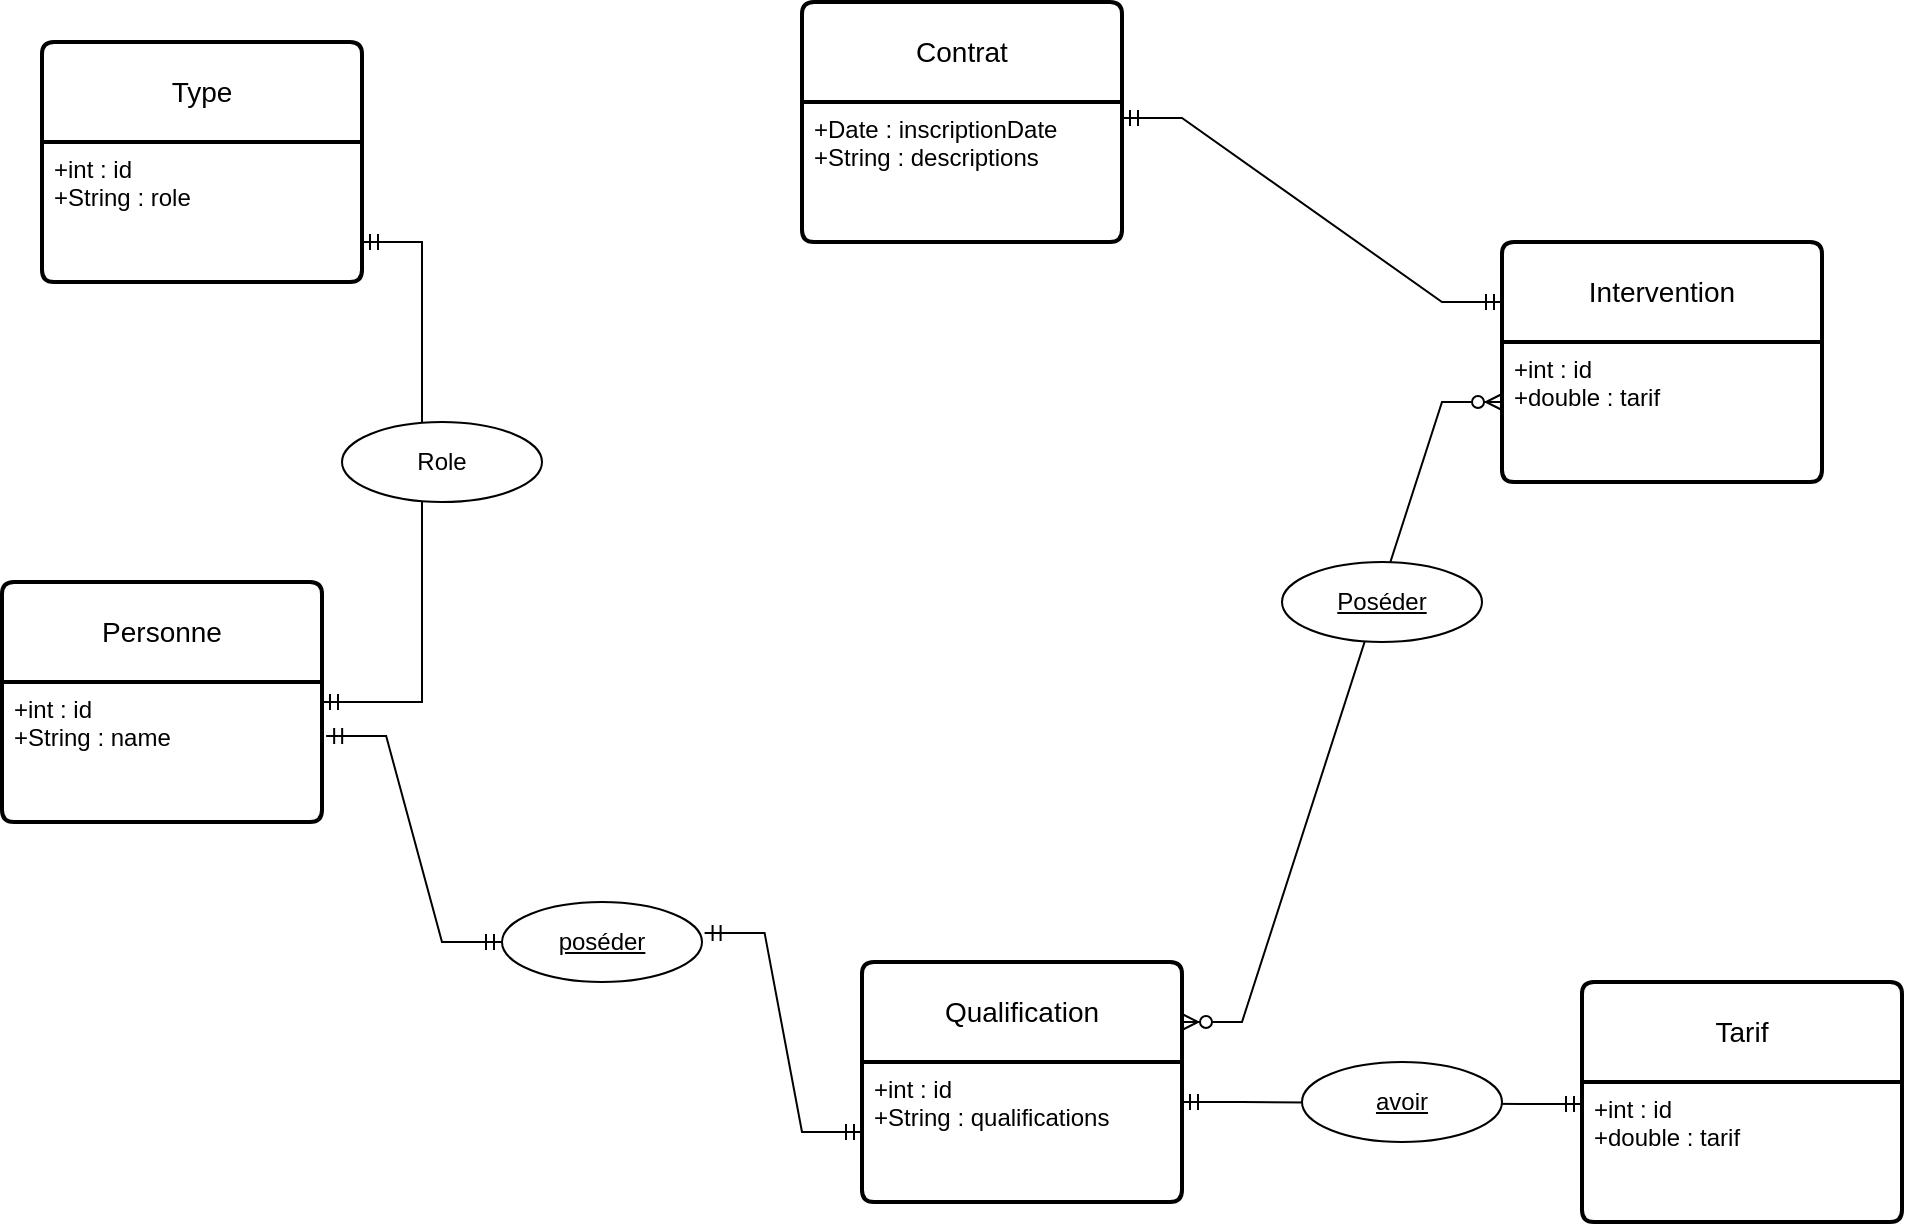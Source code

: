 <mxfile version="22.1.18" type="github">
  <diagram id="R2lEEEUBdFMjLlhIrx00" name="Page-1">
    <mxGraphModel dx="2284" dy="782" grid="1" gridSize="10" guides="1" tooltips="1" connect="1" arrows="1" fold="1" page="1" pageScale="1" pageWidth="850" pageHeight="1100" math="0" shadow="0" extFonts="Permanent Marker^https://fonts.googleapis.com/css?family=Permanent+Marker">
      <root>
        <mxCell id="0" />
        <mxCell id="1" parent="0" />
        <mxCell id="pyY60m5IcMFhKQAt_17_-15" value="Personne" style="swimlane;childLayout=stackLayout;horizontal=1;startSize=50;horizontalStack=0;rounded=1;fontSize=14;fontStyle=0;strokeWidth=2;resizeParent=0;resizeLast=1;shadow=0;dashed=0;align=center;arcSize=4;whiteSpace=wrap;html=1;" vertex="1" parent="1">
          <mxGeometry x="-130" y="310" width="160" height="120" as="geometry" />
        </mxCell>
        <mxCell id="pyY60m5IcMFhKQAt_17_-16" value="+int : id&lt;br&gt;+String : name" style="align=left;strokeColor=none;fillColor=none;spacingLeft=4;fontSize=12;verticalAlign=top;resizable=0;rotatable=0;part=1;html=1;" vertex="1" parent="pyY60m5IcMFhKQAt_17_-15">
          <mxGeometry y="50" width="160" height="70" as="geometry" />
        </mxCell>
        <mxCell id="pyY60m5IcMFhKQAt_17_-21" value="Contrat" style="swimlane;childLayout=stackLayout;horizontal=1;startSize=50;horizontalStack=0;rounded=1;fontSize=14;fontStyle=0;strokeWidth=2;resizeParent=0;resizeLast=1;shadow=0;dashed=0;align=center;arcSize=4;whiteSpace=wrap;html=1;" vertex="1" parent="1">
          <mxGeometry x="270" y="20" width="160" height="120" as="geometry" />
        </mxCell>
        <mxCell id="pyY60m5IcMFhKQAt_17_-22" value="+Date : inscriptionDate&lt;br&gt;+String : descriptions" style="align=left;strokeColor=none;fillColor=none;spacingLeft=4;fontSize=12;verticalAlign=top;resizable=0;rotatable=0;part=1;html=1;" vertex="1" parent="pyY60m5IcMFhKQAt_17_-21">
          <mxGeometry y="50" width="160" height="70" as="geometry" />
        </mxCell>
        <mxCell id="pyY60m5IcMFhKQAt_17_-34" value="" style="edgeStyle=entityRelationEdgeStyle;fontSize=12;html=1;endArrow=ERmandOne;startArrow=ERmandOne;rounded=0;entryX=0;entryY=0.5;entryDx=0;entryDy=0;" edge="1" parent="1">
          <mxGeometry width="100" height="100" relative="1" as="geometry">
            <mxPoint x="460" y="570" as="sourcePoint" />
            <mxPoint x="660" y="571" as="targetPoint" />
          </mxGeometry>
        </mxCell>
        <mxCell id="pyY60m5IcMFhKQAt_17_-35" value="" style="edgeStyle=entityRelationEdgeStyle;fontSize=12;html=1;endArrow=ERmandOne;startArrow=ERmandOne;rounded=0;entryX=1.013;entryY=0.386;entryDx=0;entryDy=0;entryPerimeter=0;" edge="1" parent="1" source="pyY60m5IcMFhKQAt_17_-61" target="pyY60m5IcMFhKQAt_17_-16">
          <mxGeometry width="100" height="100" relative="1" as="geometry">
            <mxPoint x="160" y="560" as="sourcePoint" />
            <mxPoint x="188.96" y="430" as="targetPoint" />
            <Array as="points">
              <mxPoint x="40" y="430" />
              <mxPoint x="110" y="250" />
              <mxPoint x="100" y="420" />
              <mxPoint x="82.96" y="444.05" />
              <mxPoint x="120" y="475.03" />
              <mxPoint x="120" y="485.03" />
              <mxPoint x="80" y="445.03" />
            </Array>
          </mxGeometry>
        </mxCell>
        <mxCell id="pyY60m5IcMFhKQAt_17_-42" value="" style="edgeStyle=entityRelationEdgeStyle;fontSize=12;html=1;endArrow=ERmandOne;startArrow=ERmandOne;rounded=0;entryX=0;entryY=0.5;entryDx=0;entryDy=0;exitX=1;exitY=0.114;exitDx=0;exitDy=0;exitPerimeter=0;" edge="1" parent="1" source="pyY60m5IcMFhKQAt_17_-22">
          <mxGeometry width="100" height="100" relative="1" as="geometry">
            <mxPoint x="320" y="300" as="sourcePoint" />
            <mxPoint x="620" y="170" as="targetPoint" />
          </mxGeometry>
        </mxCell>
        <mxCell id="pyY60m5IcMFhKQAt_17_-43" value="" style="edgeStyle=entityRelationEdgeStyle;fontSize=12;html=1;endArrow=ERzeroToMany;endFill=1;startArrow=ERzeroToMany;rounded=0;exitX=1;exitY=0.25;exitDx=0;exitDy=0;" edge="1" parent="1">
          <mxGeometry width="100" height="100" relative="1" as="geometry">
            <mxPoint x="460" y="530" as="sourcePoint" />
            <mxPoint x="620" y="220" as="targetPoint" />
          </mxGeometry>
        </mxCell>
        <mxCell id="pyY60m5IcMFhKQAt_17_-45" value="Type" style="swimlane;childLayout=stackLayout;horizontal=1;startSize=50;horizontalStack=0;rounded=1;fontSize=14;fontStyle=0;strokeWidth=2;resizeParent=0;resizeLast=1;shadow=0;dashed=0;align=center;arcSize=4;whiteSpace=wrap;html=1;" vertex="1" parent="1">
          <mxGeometry x="-110" y="40" width="160" height="120" as="geometry" />
        </mxCell>
        <mxCell id="pyY60m5IcMFhKQAt_17_-46" value="+int : id&lt;br&gt;+String : role" style="align=left;strokeColor=none;fillColor=none;spacingLeft=4;fontSize=12;verticalAlign=top;resizable=0;rotatable=0;part=1;html=1;" vertex="1" parent="pyY60m5IcMFhKQAt_17_-45">
          <mxGeometry y="50" width="160" height="70" as="geometry" />
        </mxCell>
        <mxCell id="pyY60m5IcMFhKQAt_17_-47" value="" style="edgeStyle=entityRelationEdgeStyle;fontSize=12;html=1;endArrow=ERmandOne;startArrow=ERmandOne;rounded=0;" edge="1" parent="1" target="pyY60m5IcMFhKQAt_17_-15">
          <mxGeometry width="100" height="100" relative="1" as="geometry">
            <mxPoint x="50" y="140" as="sourcePoint" />
            <mxPoint x="290" y="220" as="targetPoint" />
            <Array as="points">
              <mxPoint x="-230" y="-170" />
              <mxPoint x="180" y="190" />
            </Array>
          </mxGeometry>
        </mxCell>
        <mxCell id="pyY60m5IcMFhKQAt_17_-48" value="Role" style="ellipse;whiteSpace=wrap;html=1;align=center;" vertex="1" parent="1">
          <mxGeometry x="40" y="230" width="100" height="40" as="geometry" />
        </mxCell>
        <mxCell id="pyY60m5IcMFhKQAt_17_-49" value="Qualification" style="swimlane;childLayout=stackLayout;horizontal=1;startSize=50;horizontalStack=0;rounded=1;fontSize=14;fontStyle=0;strokeWidth=2;resizeParent=0;resizeLast=1;shadow=0;dashed=0;align=center;arcSize=4;whiteSpace=wrap;html=1;" vertex="1" parent="1">
          <mxGeometry x="300" y="500" width="160" height="120" as="geometry" />
        </mxCell>
        <mxCell id="pyY60m5IcMFhKQAt_17_-50" value="+int : id&lt;br&gt;+String : qualifications" style="align=left;strokeColor=none;fillColor=none;spacingLeft=4;fontSize=12;verticalAlign=top;resizable=0;rotatable=0;part=1;html=1;" vertex="1" parent="pyY60m5IcMFhKQAt_17_-49">
          <mxGeometry y="50" width="160" height="70" as="geometry" />
        </mxCell>
        <mxCell id="pyY60m5IcMFhKQAt_17_-54" value="avoir" style="ellipse;whiteSpace=wrap;html=1;align=center;fontStyle=4;" vertex="1" parent="1">
          <mxGeometry x="520" y="550" width="100" height="40" as="geometry" />
        </mxCell>
        <mxCell id="pyY60m5IcMFhKQAt_17_-55" value="Tarif" style="swimlane;childLayout=stackLayout;horizontal=1;startSize=50;horizontalStack=0;rounded=1;fontSize=14;fontStyle=0;strokeWidth=2;resizeParent=0;resizeLast=1;shadow=0;dashed=0;align=center;arcSize=4;whiteSpace=wrap;html=1;" vertex="1" parent="1">
          <mxGeometry x="660" y="510" width="160" height="120" as="geometry" />
        </mxCell>
        <mxCell id="pyY60m5IcMFhKQAt_17_-56" value="+int : id&lt;br&gt;+double : tarif" style="align=left;strokeColor=none;fillColor=none;spacingLeft=4;fontSize=12;verticalAlign=top;resizable=0;rotatable=0;part=1;html=1;" vertex="1" parent="pyY60m5IcMFhKQAt_17_-55">
          <mxGeometry y="50" width="160" height="70" as="geometry" />
        </mxCell>
        <mxCell id="pyY60m5IcMFhKQAt_17_-57" value="Intervention" style="swimlane;childLayout=stackLayout;horizontal=1;startSize=50;horizontalStack=0;rounded=1;fontSize=14;fontStyle=0;strokeWidth=2;resizeParent=0;resizeLast=1;shadow=0;dashed=0;align=center;arcSize=4;whiteSpace=wrap;html=1;" vertex="1" parent="1">
          <mxGeometry x="620" y="140" width="160" height="120" as="geometry" />
        </mxCell>
        <mxCell id="pyY60m5IcMFhKQAt_17_-58" value="+int : id&lt;br&gt;+double : tarif" style="align=left;strokeColor=none;fillColor=none;spacingLeft=4;fontSize=12;verticalAlign=top;resizable=0;rotatable=0;part=1;html=1;" vertex="1" parent="pyY60m5IcMFhKQAt_17_-57">
          <mxGeometry y="50" width="160" height="70" as="geometry" />
        </mxCell>
        <mxCell id="pyY60m5IcMFhKQAt_17_-60" value="Poséder" style="ellipse;whiteSpace=wrap;html=1;align=center;fontStyle=4;" vertex="1" parent="1">
          <mxGeometry x="510" y="300" width="100" height="40" as="geometry" />
        </mxCell>
        <mxCell id="pyY60m5IcMFhKQAt_17_-63" value="" style="edgeStyle=entityRelationEdgeStyle;fontSize=12;html=1;endArrow=ERmandOne;startArrow=ERmandOne;rounded=0;entryX=1.013;entryY=0.386;entryDx=0;entryDy=0;entryPerimeter=0;" edge="1" parent="1" source="pyY60m5IcMFhKQAt_17_-50" target="pyY60m5IcMFhKQAt_17_-61">
          <mxGeometry width="100" height="100" relative="1" as="geometry">
            <mxPoint x="300" y="585" as="sourcePoint" />
            <mxPoint x="32" y="387" as="targetPoint" />
            <Array as="points">
              <mxPoint x="210" y="560" />
              <mxPoint x="140" y="570" />
            </Array>
          </mxGeometry>
        </mxCell>
        <mxCell id="pyY60m5IcMFhKQAt_17_-61" value="poséder" style="ellipse;whiteSpace=wrap;html=1;align=center;fontStyle=4;" vertex="1" parent="1">
          <mxGeometry x="120" y="470" width="100" height="40" as="geometry" />
        </mxCell>
      </root>
    </mxGraphModel>
  </diagram>
</mxfile>
